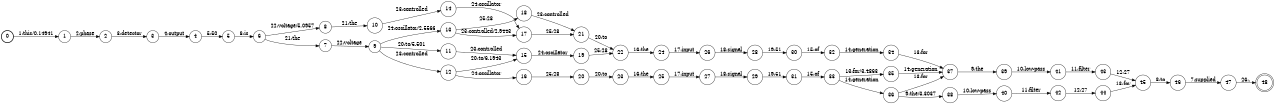 digraph FST {
rankdir = LR;
size = "8.5,11";
label = "";
center = 1;
orientation = Portrait;
ranksep = "0.4";
nodesep = "0.25";
0 [label = "0", shape = circle, style = bold, fontsize = 14]
	0 -> 1 [label = "1:this/0.14941", fontsize = 14];
1 [label = "1", shape = circle, style = solid, fontsize = 14]
	1 -> 2 [label = "2:phase", fontsize = 14];
2 [label = "2", shape = circle, style = solid, fontsize = 14]
	2 -> 3 [label = "3:detector", fontsize = 14];
3 [label = "3", shape = circle, style = solid, fontsize = 14]
	3 -> 4 [label = "4:output", fontsize = 14];
4 [label = "4", shape = circle, style = solid, fontsize = 14]
	4 -> 5 [label = "5:50", fontsize = 14];
5 [label = "5", shape = circle, style = solid, fontsize = 14]
	5 -> 6 [label = "6:is", fontsize = 14];
6 [label = "6", shape = circle, style = solid, fontsize = 14]
	6 -> 7 [label = "21:the", fontsize = 14];
	6 -> 8 [label = "22:voltage/5.0957", fontsize = 14];
7 [label = "7", shape = circle, style = solid, fontsize = 14]
	7 -> 9 [label = "22:voltage", fontsize = 14];
8 [label = "8", shape = circle, style = solid, fontsize = 14]
	8 -> 10 [label = "21:the", fontsize = 14];
9 [label = "9", shape = circle, style = solid, fontsize = 14]
	9 -> 11 [label = "20:to/5.501", fontsize = 14];
	9 -> 12 [label = "23:controlled", fontsize = 14];
	9 -> 13 [label = "24:oscillator/2.5566", fontsize = 14];
10 [label = "10", shape = circle, style = solid, fontsize = 14]
	10 -> 14 [label = "23:controlled", fontsize = 14];
11 [label = "11", shape = circle, style = solid, fontsize = 14]
	11 -> 15 [label = "23:controlled", fontsize = 14];
12 [label = "12", shape = circle, style = solid, fontsize = 14]
	12 -> 15 [label = "20:to/6.1943", fontsize = 14];
	12 -> 16 [label = "24:oscillator", fontsize = 14];
13 [label = "13", shape = circle, style = solid, fontsize = 14]
	13 -> 17 [label = "23:controlled/2.9443", fontsize = 14];
	13 -> 18 [label = "25:28", fontsize = 14];
14 [label = "14", shape = circle, style = solid, fontsize = 14]
	14 -> 17 [label = "24:oscillator", fontsize = 14];
15 [label = "15", shape = circle, style = solid, fontsize = 14]
	15 -> 19 [label = "24:oscillator", fontsize = 14];
16 [label = "16", shape = circle, style = solid, fontsize = 14]
	16 -> 20 [label = "25:28", fontsize = 14];
17 [label = "17", shape = circle, style = solid, fontsize = 14]
	17 -> 21 [label = "25:28", fontsize = 14];
18 [label = "18", shape = circle, style = solid, fontsize = 14]
	18 -> 21 [label = "23:controlled", fontsize = 14];
19 [label = "19", shape = circle, style = solid, fontsize = 14]
	19 -> 22 [label = "25:28", fontsize = 14];
20 [label = "20", shape = circle, style = solid, fontsize = 14]
	20 -> 23 [label = "20:to", fontsize = 14];
21 [label = "21", shape = circle, style = solid, fontsize = 14]
	21 -> 22 [label = "20:to", fontsize = 14];
22 [label = "22", shape = circle, style = solid, fontsize = 14]
	22 -> 24 [label = "16:the", fontsize = 14];
23 [label = "23", shape = circle, style = solid, fontsize = 14]
	23 -> 25 [label = "16:the", fontsize = 14];
24 [label = "24", shape = circle, style = solid, fontsize = 14]
	24 -> 26 [label = "17:input", fontsize = 14];
25 [label = "25", shape = circle, style = solid, fontsize = 14]
	25 -> 27 [label = "17:input", fontsize = 14];
26 [label = "26", shape = circle, style = solid, fontsize = 14]
	26 -> 28 [label = "18:signal", fontsize = 14];
27 [label = "27", shape = circle, style = solid, fontsize = 14]
	27 -> 29 [label = "18:signal", fontsize = 14];
28 [label = "28", shape = circle, style = solid, fontsize = 14]
	28 -> 30 [label = "19:51", fontsize = 14];
29 [label = "29", shape = circle, style = solid, fontsize = 14]
	29 -> 31 [label = "19:51", fontsize = 14];
30 [label = "30", shape = circle, style = solid, fontsize = 14]
	30 -> 32 [label = "15:of", fontsize = 14];
31 [label = "31", shape = circle, style = solid, fontsize = 14]
	31 -> 33 [label = "15:of", fontsize = 14];
32 [label = "32", shape = circle, style = solid, fontsize = 14]
	32 -> 34 [label = "14:generation", fontsize = 14];
33 [label = "33", shape = circle, style = solid, fontsize = 14]
	33 -> 35 [label = "13:for/3.4863", fontsize = 14];
	33 -> 36 [label = "14:generation", fontsize = 14];
34 [label = "34", shape = circle, style = solid, fontsize = 14]
	34 -> 37 [label = "13:for", fontsize = 14];
35 [label = "35", shape = circle, style = solid, fontsize = 14]
	35 -> 37 [label = "14:generation", fontsize = 14];
36 [label = "36", shape = circle, style = solid, fontsize = 14]
	36 -> 37 [label = "13:for", fontsize = 14];
	36 -> 38 [label = "9:the/3.3037", fontsize = 14];
37 [label = "37", shape = circle, style = solid, fontsize = 14]
	37 -> 39 [label = "9:the", fontsize = 14];
38 [label = "38", shape = circle, style = solid, fontsize = 14]
	38 -> 40 [label = "10:low-pass", fontsize = 14];
39 [label = "39", shape = circle, style = solid, fontsize = 14]
	39 -> 41 [label = "10:low-pass", fontsize = 14];
40 [label = "40", shape = circle, style = solid, fontsize = 14]
	40 -> 42 [label = "11:filter", fontsize = 14];
41 [label = "41", shape = circle, style = solid, fontsize = 14]
	41 -> 43 [label = "11:filter", fontsize = 14];
42 [label = "42", shape = circle, style = solid, fontsize = 14]
	42 -> 44 [label = "12:27", fontsize = 14];
43 [label = "43", shape = circle, style = solid, fontsize = 14]
	43 -> 45 [label = "12:27", fontsize = 14];
44 [label = "44", shape = circle, style = solid, fontsize = 14]
	44 -> 45 [label = "13:for", fontsize = 14];
45 [label = "45", shape = circle, style = solid, fontsize = 14]
	45 -> 46 [label = "8:to", fontsize = 14];
46 [label = "46", shape = circle, style = solid, fontsize = 14]
	46 -> 47 [label = "7:supplied", fontsize = 14];
47 [label = "47", shape = circle, style = solid, fontsize = 14]
	47 -> 48 [label = "26:.", fontsize = 14];
48 [label = "48", shape = doublecircle, style = solid, fontsize = 14]
}

